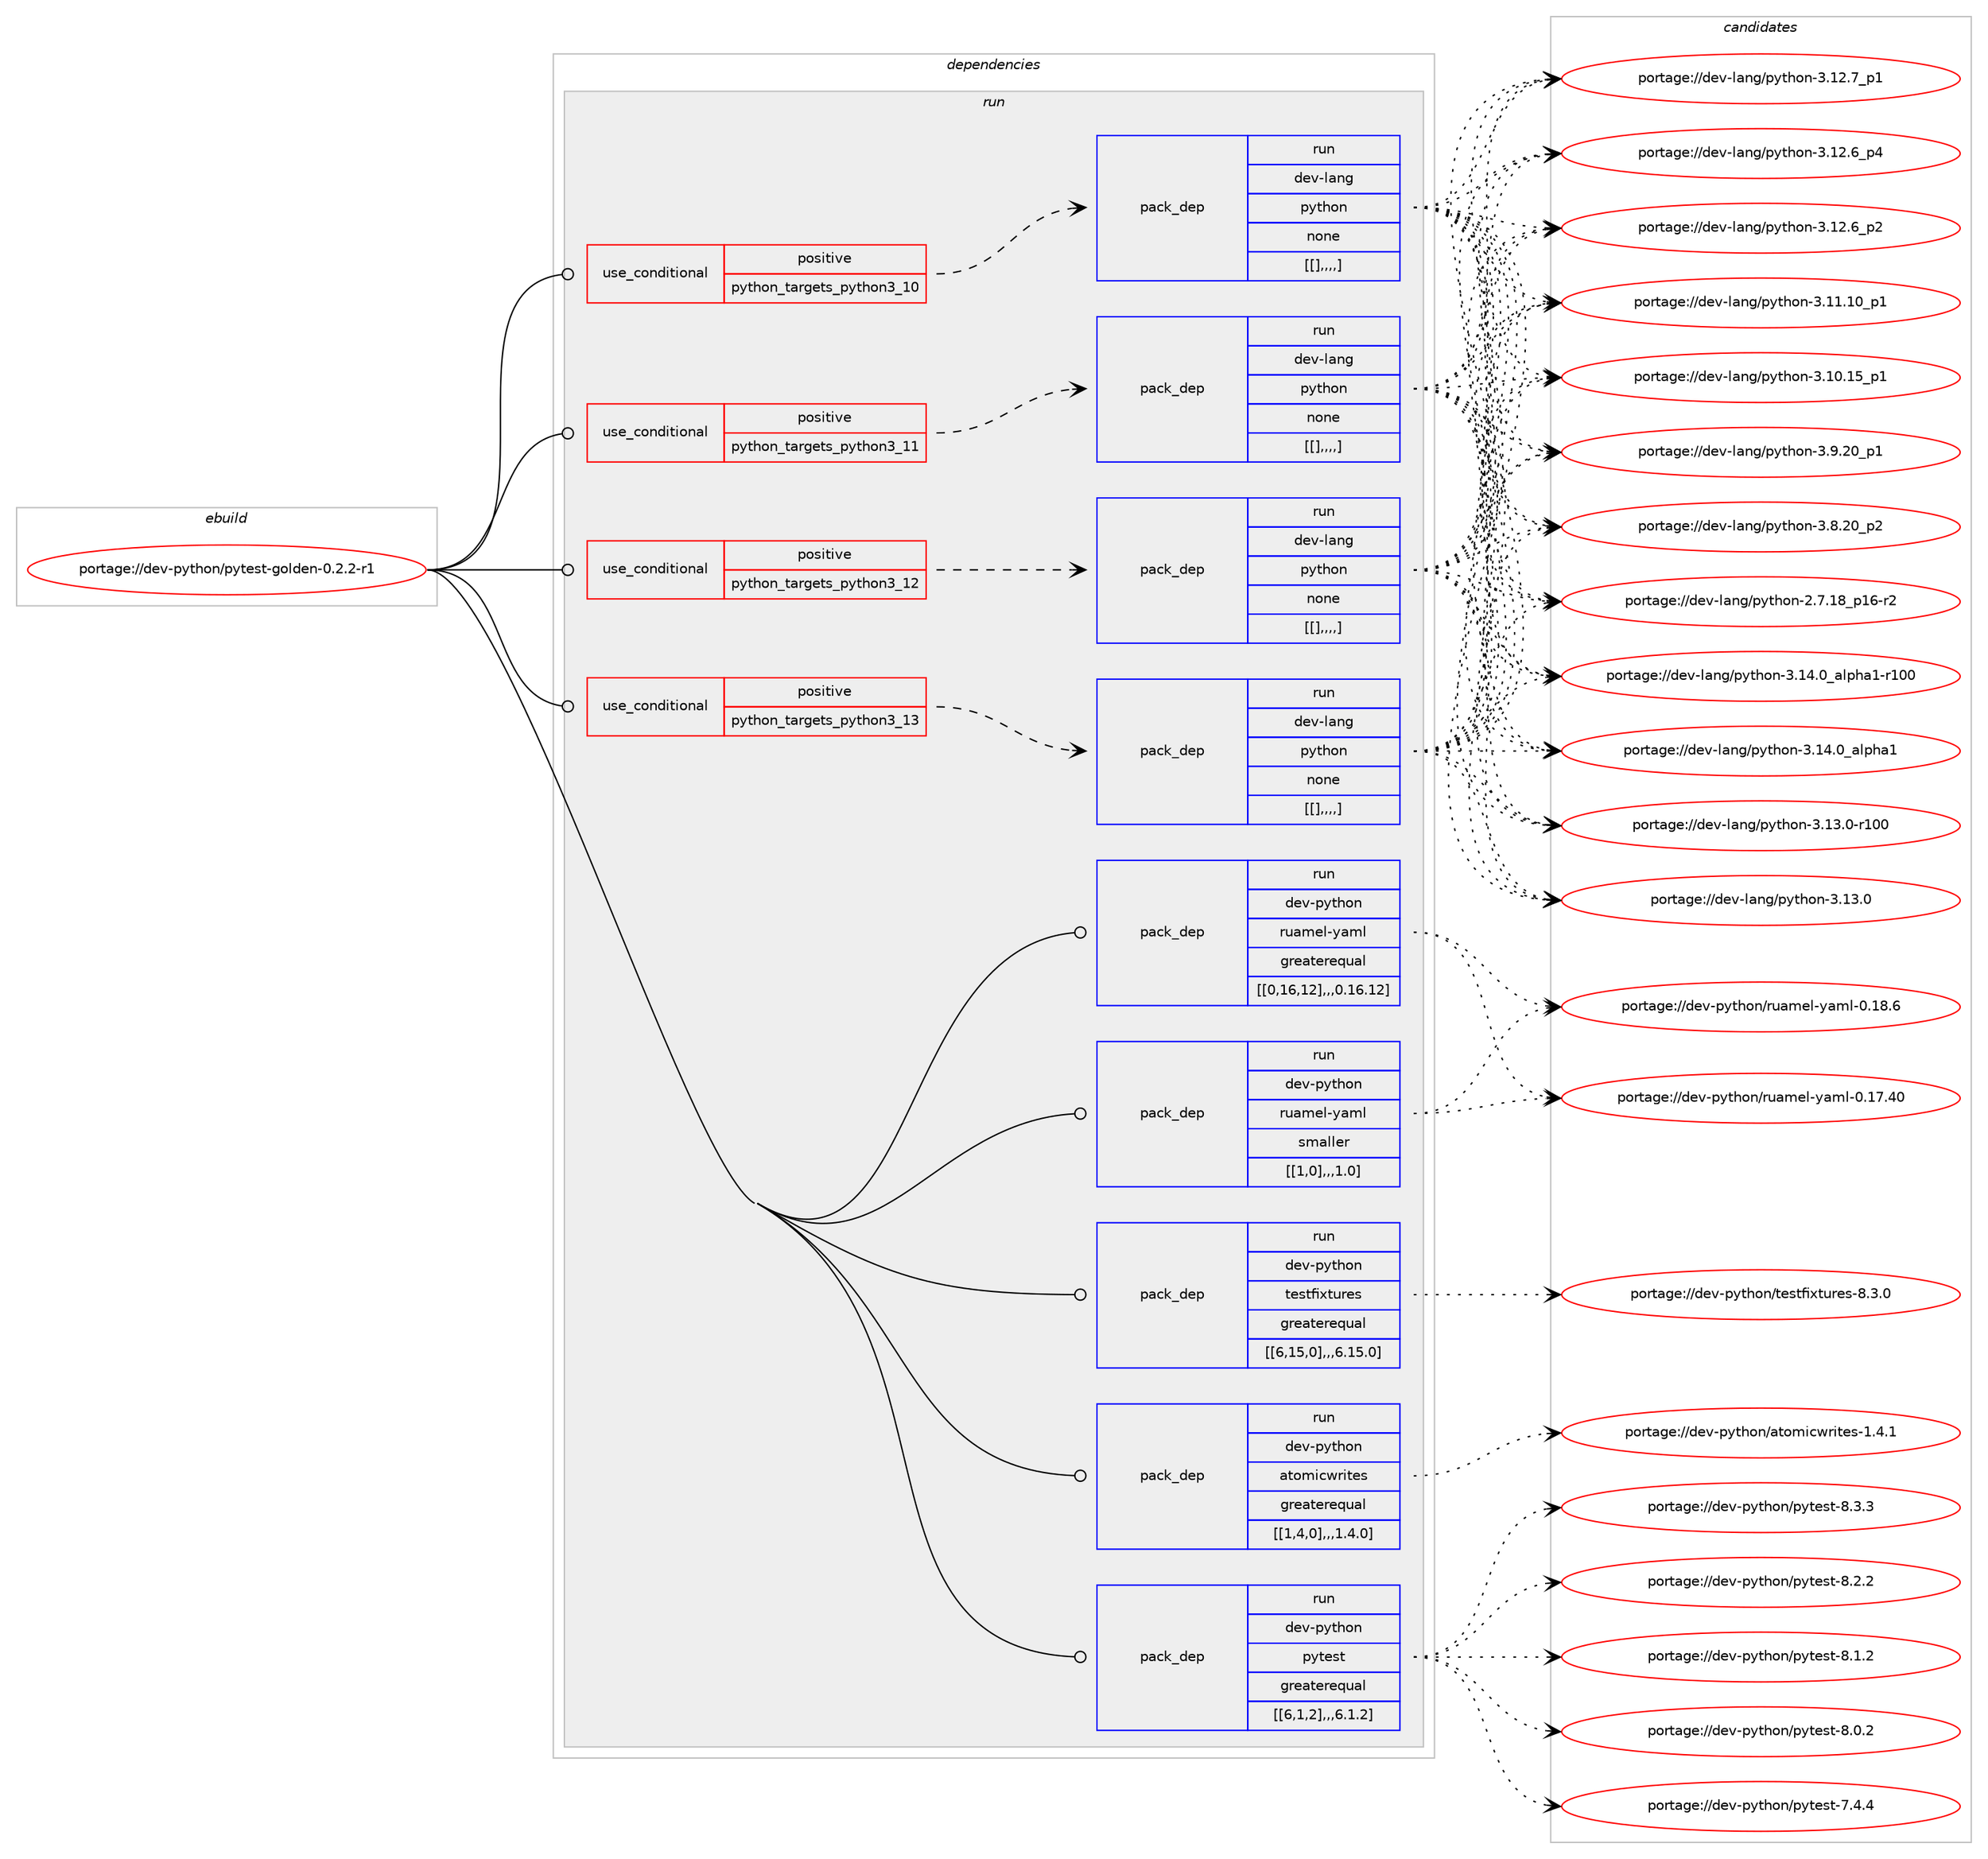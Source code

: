 digraph prolog {

# *************
# Graph options
# *************

newrank=true;
concentrate=true;
compound=true;
graph [rankdir=LR,fontname=Helvetica,fontsize=10,ranksep=1.5];#, ranksep=2.5, nodesep=0.2];
edge  [arrowhead=vee];
node  [fontname=Helvetica,fontsize=10];

# **********
# The ebuild
# **********

subgraph cluster_leftcol {
color=gray;
label=<<i>ebuild</i>>;
id [label="portage://dev-python/pytest-golden-0.2.2-r1", color=red, width=4, href="../dev-python/pytest-golden-0.2.2-r1.svg"];
}

# ****************
# The dependencies
# ****************

subgraph cluster_midcol {
color=gray;
label=<<i>dependencies</i>>;
subgraph cluster_compile {
fillcolor="#eeeeee";
style=filled;
label=<<i>compile</i>>;
}
subgraph cluster_compileandrun {
fillcolor="#eeeeee";
style=filled;
label=<<i>compile and run</i>>;
}
subgraph cluster_run {
fillcolor="#eeeeee";
style=filled;
label=<<i>run</i>>;
subgraph cond40455 {
dependency165415 [label=<<TABLE BORDER="0" CELLBORDER="1" CELLSPACING="0" CELLPADDING="4"><TR><TD ROWSPAN="3" CELLPADDING="10">use_conditional</TD></TR><TR><TD>positive</TD></TR><TR><TD>python_targets_python3_10</TD></TR></TABLE>>, shape=none, color=red];
subgraph pack123641 {
dependency165464 [label=<<TABLE BORDER="0" CELLBORDER="1" CELLSPACING="0" CELLPADDING="4" WIDTH="220"><TR><TD ROWSPAN="6" CELLPADDING="30">pack_dep</TD></TR><TR><TD WIDTH="110">run</TD></TR><TR><TD>dev-lang</TD></TR><TR><TD>python</TD></TR><TR><TD>none</TD></TR><TR><TD>[[],,,,]</TD></TR></TABLE>>, shape=none, color=blue];
}
dependency165415:e -> dependency165464:w [weight=20,style="dashed",arrowhead="vee"];
}
id:e -> dependency165415:w [weight=20,style="solid",arrowhead="odot"];
subgraph cond40496 {
dependency165526 [label=<<TABLE BORDER="0" CELLBORDER="1" CELLSPACING="0" CELLPADDING="4"><TR><TD ROWSPAN="3" CELLPADDING="10">use_conditional</TD></TR><TR><TD>positive</TD></TR><TR><TD>python_targets_python3_11</TD></TR></TABLE>>, shape=none, color=red];
subgraph pack123695 {
dependency165548 [label=<<TABLE BORDER="0" CELLBORDER="1" CELLSPACING="0" CELLPADDING="4" WIDTH="220"><TR><TD ROWSPAN="6" CELLPADDING="30">pack_dep</TD></TR><TR><TD WIDTH="110">run</TD></TR><TR><TD>dev-lang</TD></TR><TR><TD>python</TD></TR><TR><TD>none</TD></TR><TR><TD>[[],,,,]</TD></TR></TABLE>>, shape=none, color=blue];
}
dependency165526:e -> dependency165548:w [weight=20,style="dashed",arrowhead="vee"];
}
id:e -> dependency165526:w [weight=20,style="solid",arrowhead="odot"];
subgraph cond40518 {
dependency165593 [label=<<TABLE BORDER="0" CELLBORDER="1" CELLSPACING="0" CELLPADDING="4"><TR><TD ROWSPAN="3" CELLPADDING="10">use_conditional</TD></TR><TR><TD>positive</TD></TR><TR><TD>python_targets_python3_12</TD></TR></TABLE>>, shape=none, color=red];
subgraph pack123735 {
dependency165614 [label=<<TABLE BORDER="0" CELLBORDER="1" CELLSPACING="0" CELLPADDING="4" WIDTH="220"><TR><TD ROWSPAN="6" CELLPADDING="30">pack_dep</TD></TR><TR><TD WIDTH="110">run</TD></TR><TR><TD>dev-lang</TD></TR><TR><TD>python</TD></TR><TR><TD>none</TD></TR><TR><TD>[[],,,,]</TD></TR></TABLE>>, shape=none, color=blue];
}
dependency165593:e -> dependency165614:w [weight=20,style="dashed",arrowhead="vee"];
}
id:e -> dependency165593:w [weight=20,style="solid",arrowhead="odot"];
subgraph cond40552 {
dependency165661 [label=<<TABLE BORDER="0" CELLBORDER="1" CELLSPACING="0" CELLPADDING="4"><TR><TD ROWSPAN="3" CELLPADDING="10">use_conditional</TD></TR><TR><TD>positive</TD></TR><TR><TD>python_targets_python3_13</TD></TR></TABLE>>, shape=none, color=red];
subgraph pack123773 {
dependency165666 [label=<<TABLE BORDER="0" CELLBORDER="1" CELLSPACING="0" CELLPADDING="4" WIDTH="220"><TR><TD ROWSPAN="6" CELLPADDING="30">pack_dep</TD></TR><TR><TD WIDTH="110">run</TD></TR><TR><TD>dev-lang</TD></TR><TR><TD>python</TD></TR><TR><TD>none</TD></TR><TR><TD>[[],,,,]</TD></TR></TABLE>>, shape=none, color=blue];
}
dependency165661:e -> dependency165666:w [weight=20,style="dashed",arrowhead="vee"];
}
id:e -> dependency165661:w [weight=20,style="solid",arrowhead="odot"];
subgraph pack123778 {
dependency165761 [label=<<TABLE BORDER="0" CELLBORDER="1" CELLSPACING="0" CELLPADDING="4" WIDTH="220"><TR><TD ROWSPAN="6" CELLPADDING="30">pack_dep</TD></TR><TR><TD WIDTH="110">run</TD></TR><TR><TD>dev-python</TD></TR><TR><TD>atomicwrites</TD></TR><TR><TD>greaterequal</TD></TR><TR><TD>[[1,4,0],,,1.4.0]</TD></TR></TABLE>>, shape=none, color=blue];
}
id:e -> dependency165761:w [weight=20,style="solid",arrowhead="odot"];
subgraph pack123854 {
dependency165786 [label=<<TABLE BORDER="0" CELLBORDER="1" CELLSPACING="0" CELLPADDING="4" WIDTH="220"><TR><TD ROWSPAN="6" CELLPADDING="30">pack_dep</TD></TR><TR><TD WIDTH="110">run</TD></TR><TR><TD>dev-python</TD></TR><TR><TD>pytest</TD></TR><TR><TD>greaterequal</TD></TR><TR><TD>[[6,1,2],,,6.1.2]</TD></TR></TABLE>>, shape=none, color=blue];
}
id:e -> dependency165786:w [weight=20,style="solid",arrowhead="odot"];
subgraph pack123857 {
dependency165794 [label=<<TABLE BORDER="0" CELLBORDER="1" CELLSPACING="0" CELLPADDING="4" WIDTH="220"><TR><TD ROWSPAN="6" CELLPADDING="30">pack_dep</TD></TR><TR><TD WIDTH="110">run</TD></TR><TR><TD>dev-python</TD></TR><TR><TD>ruamel-yaml</TD></TR><TR><TD>greaterequal</TD></TR><TR><TD>[[0,16,12],,,0.16.12]</TD></TR></TABLE>>, shape=none, color=blue];
}
id:e -> dependency165794:w [weight=20,style="solid",arrowhead="odot"];
subgraph pack123862 {
dependency165824 [label=<<TABLE BORDER="0" CELLBORDER="1" CELLSPACING="0" CELLPADDING="4" WIDTH="220"><TR><TD ROWSPAN="6" CELLPADDING="30">pack_dep</TD></TR><TR><TD WIDTH="110">run</TD></TR><TR><TD>dev-python</TD></TR><TR><TD>ruamel-yaml</TD></TR><TR><TD>smaller</TD></TR><TR><TD>[[1,0],,,1.0]</TD></TR></TABLE>>, shape=none, color=blue];
}
id:e -> dependency165824:w [weight=20,style="solid",arrowhead="odot"];
subgraph pack123882 {
dependency165827 [label=<<TABLE BORDER="0" CELLBORDER="1" CELLSPACING="0" CELLPADDING="4" WIDTH="220"><TR><TD ROWSPAN="6" CELLPADDING="30">pack_dep</TD></TR><TR><TD WIDTH="110">run</TD></TR><TR><TD>dev-python</TD></TR><TR><TD>testfixtures</TD></TR><TR><TD>greaterequal</TD></TR><TR><TD>[[6,15,0],,,6.15.0]</TD></TR></TABLE>>, shape=none, color=blue];
}
id:e -> dependency165827:w [weight=20,style="solid",arrowhead="odot"];
}
}

# **************
# The candidates
# **************

subgraph cluster_choices {
rank=same;
color=gray;
label=<<i>candidates</i>>;

subgraph choice123581 {
color=black;
nodesep=1;
choice100101118451089711010347112121116104111110455146495246489597108112104974945114494848 [label="portage://dev-lang/python-3.14.0_alpha1-r100", color=red, width=4,href="../dev-lang/python-3.14.0_alpha1-r100.svg"];
choice1001011184510897110103471121211161041111104551464952464895971081121049749 [label="portage://dev-lang/python-3.14.0_alpha1", color=red, width=4,href="../dev-lang/python-3.14.0_alpha1.svg"];
choice1001011184510897110103471121211161041111104551464951464845114494848 [label="portage://dev-lang/python-3.13.0-r100", color=red, width=4,href="../dev-lang/python-3.13.0-r100.svg"];
choice10010111845108971101034711212111610411111045514649514648 [label="portage://dev-lang/python-3.13.0", color=red, width=4,href="../dev-lang/python-3.13.0.svg"];
choice100101118451089711010347112121116104111110455146495046559511249 [label="portage://dev-lang/python-3.12.7_p1", color=red, width=4,href="../dev-lang/python-3.12.7_p1.svg"];
choice100101118451089711010347112121116104111110455146495046549511252 [label="portage://dev-lang/python-3.12.6_p4", color=red, width=4,href="../dev-lang/python-3.12.6_p4.svg"];
choice100101118451089711010347112121116104111110455146495046549511250 [label="portage://dev-lang/python-3.12.6_p2", color=red, width=4,href="../dev-lang/python-3.12.6_p2.svg"];
choice10010111845108971101034711212111610411111045514649494649489511249 [label="portage://dev-lang/python-3.11.10_p1", color=red, width=4,href="../dev-lang/python-3.11.10_p1.svg"];
choice10010111845108971101034711212111610411111045514649484649539511249 [label="portage://dev-lang/python-3.10.15_p1", color=red, width=4,href="../dev-lang/python-3.10.15_p1.svg"];
choice100101118451089711010347112121116104111110455146574650489511249 [label="portage://dev-lang/python-3.9.20_p1", color=red, width=4,href="../dev-lang/python-3.9.20_p1.svg"];
choice100101118451089711010347112121116104111110455146564650489511250 [label="portage://dev-lang/python-3.8.20_p2", color=red, width=4,href="../dev-lang/python-3.8.20_p2.svg"];
choice100101118451089711010347112121116104111110455046554649569511249544511450 [label="portage://dev-lang/python-2.7.18_p16-r2", color=red, width=4,href="../dev-lang/python-2.7.18_p16-r2.svg"];
dependency165464:e -> choice100101118451089711010347112121116104111110455146495246489597108112104974945114494848:w [style=dotted,weight="100"];
dependency165464:e -> choice1001011184510897110103471121211161041111104551464952464895971081121049749:w [style=dotted,weight="100"];
dependency165464:e -> choice1001011184510897110103471121211161041111104551464951464845114494848:w [style=dotted,weight="100"];
dependency165464:e -> choice10010111845108971101034711212111610411111045514649514648:w [style=dotted,weight="100"];
dependency165464:e -> choice100101118451089711010347112121116104111110455146495046559511249:w [style=dotted,weight="100"];
dependency165464:e -> choice100101118451089711010347112121116104111110455146495046549511252:w [style=dotted,weight="100"];
dependency165464:e -> choice100101118451089711010347112121116104111110455146495046549511250:w [style=dotted,weight="100"];
dependency165464:e -> choice10010111845108971101034711212111610411111045514649494649489511249:w [style=dotted,weight="100"];
dependency165464:e -> choice10010111845108971101034711212111610411111045514649484649539511249:w [style=dotted,weight="100"];
dependency165464:e -> choice100101118451089711010347112121116104111110455146574650489511249:w [style=dotted,weight="100"];
dependency165464:e -> choice100101118451089711010347112121116104111110455146564650489511250:w [style=dotted,weight="100"];
dependency165464:e -> choice100101118451089711010347112121116104111110455046554649569511249544511450:w [style=dotted,weight="100"];
}
subgraph choice123635 {
color=black;
nodesep=1;
choice100101118451089711010347112121116104111110455146495246489597108112104974945114494848 [label="portage://dev-lang/python-3.14.0_alpha1-r100", color=red, width=4,href="../dev-lang/python-3.14.0_alpha1-r100.svg"];
choice1001011184510897110103471121211161041111104551464952464895971081121049749 [label="portage://dev-lang/python-3.14.0_alpha1", color=red, width=4,href="../dev-lang/python-3.14.0_alpha1.svg"];
choice1001011184510897110103471121211161041111104551464951464845114494848 [label="portage://dev-lang/python-3.13.0-r100", color=red, width=4,href="../dev-lang/python-3.13.0-r100.svg"];
choice10010111845108971101034711212111610411111045514649514648 [label="portage://dev-lang/python-3.13.0", color=red, width=4,href="../dev-lang/python-3.13.0.svg"];
choice100101118451089711010347112121116104111110455146495046559511249 [label="portage://dev-lang/python-3.12.7_p1", color=red, width=4,href="../dev-lang/python-3.12.7_p1.svg"];
choice100101118451089711010347112121116104111110455146495046549511252 [label="portage://dev-lang/python-3.12.6_p4", color=red, width=4,href="../dev-lang/python-3.12.6_p4.svg"];
choice100101118451089711010347112121116104111110455146495046549511250 [label="portage://dev-lang/python-3.12.6_p2", color=red, width=4,href="../dev-lang/python-3.12.6_p2.svg"];
choice10010111845108971101034711212111610411111045514649494649489511249 [label="portage://dev-lang/python-3.11.10_p1", color=red, width=4,href="../dev-lang/python-3.11.10_p1.svg"];
choice10010111845108971101034711212111610411111045514649484649539511249 [label="portage://dev-lang/python-3.10.15_p1", color=red, width=4,href="../dev-lang/python-3.10.15_p1.svg"];
choice100101118451089711010347112121116104111110455146574650489511249 [label="portage://dev-lang/python-3.9.20_p1", color=red, width=4,href="../dev-lang/python-3.9.20_p1.svg"];
choice100101118451089711010347112121116104111110455146564650489511250 [label="portage://dev-lang/python-3.8.20_p2", color=red, width=4,href="../dev-lang/python-3.8.20_p2.svg"];
choice100101118451089711010347112121116104111110455046554649569511249544511450 [label="portage://dev-lang/python-2.7.18_p16-r2", color=red, width=4,href="../dev-lang/python-2.7.18_p16-r2.svg"];
dependency165548:e -> choice100101118451089711010347112121116104111110455146495246489597108112104974945114494848:w [style=dotted,weight="100"];
dependency165548:e -> choice1001011184510897110103471121211161041111104551464952464895971081121049749:w [style=dotted,weight="100"];
dependency165548:e -> choice1001011184510897110103471121211161041111104551464951464845114494848:w [style=dotted,weight="100"];
dependency165548:e -> choice10010111845108971101034711212111610411111045514649514648:w [style=dotted,weight="100"];
dependency165548:e -> choice100101118451089711010347112121116104111110455146495046559511249:w [style=dotted,weight="100"];
dependency165548:e -> choice100101118451089711010347112121116104111110455146495046549511252:w [style=dotted,weight="100"];
dependency165548:e -> choice100101118451089711010347112121116104111110455146495046549511250:w [style=dotted,weight="100"];
dependency165548:e -> choice10010111845108971101034711212111610411111045514649494649489511249:w [style=dotted,weight="100"];
dependency165548:e -> choice10010111845108971101034711212111610411111045514649484649539511249:w [style=dotted,weight="100"];
dependency165548:e -> choice100101118451089711010347112121116104111110455146574650489511249:w [style=dotted,weight="100"];
dependency165548:e -> choice100101118451089711010347112121116104111110455146564650489511250:w [style=dotted,weight="100"];
dependency165548:e -> choice100101118451089711010347112121116104111110455046554649569511249544511450:w [style=dotted,weight="100"];
}
subgraph choice123655 {
color=black;
nodesep=1;
choice100101118451089711010347112121116104111110455146495246489597108112104974945114494848 [label="portage://dev-lang/python-3.14.0_alpha1-r100", color=red, width=4,href="../dev-lang/python-3.14.0_alpha1-r100.svg"];
choice1001011184510897110103471121211161041111104551464952464895971081121049749 [label="portage://dev-lang/python-3.14.0_alpha1", color=red, width=4,href="../dev-lang/python-3.14.0_alpha1.svg"];
choice1001011184510897110103471121211161041111104551464951464845114494848 [label="portage://dev-lang/python-3.13.0-r100", color=red, width=4,href="../dev-lang/python-3.13.0-r100.svg"];
choice10010111845108971101034711212111610411111045514649514648 [label="portage://dev-lang/python-3.13.0", color=red, width=4,href="../dev-lang/python-3.13.0.svg"];
choice100101118451089711010347112121116104111110455146495046559511249 [label="portage://dev-lang/python-3.12.7_p1", color=red, width=4,href="../dev-lang/python-3.12.7_p1.svg"];
choice100101118451089711010347112121116104111110455146495046549511252 [label="portage://dev-lang/python-3.12.6_p4", color=red, width=4,href="../dev-lang/python-3.12.6_p4.svg"];
choice100101118451089711010347112121116104111110455146495046549511250 [label="portage://dev-lang/python-3.12.6_p2", color=red, width=4,href="../dev-lang/python-3.12.6_p2.svg"];
choice10010111845108971101034711212111610411111045514649494649489511249 [label="portage://dev-lang/python-3.11.10_p1", color=red, width=4,href="../dev-lang/python-3.11.10_p1.svg"];
choice10010111845108971101034711212111610411111045514649484649539511249 [label="portage://dev-lang/python-3.10.15_p1", color=red, width=4,href="../dev-lang/python-3.10.15_p1.svg"];
choice100101118451089711010347112121116104111110455146574650489511249 [label="portage://dev-lang/python-3.9.20_p1", color=red, width=4,href="../dev-lang/python-3.9.20_p1.svg"];
choice100101118451089711010347112121116104111110455146564650489511250 [label="portage://dev-lang/python-3.8.20_p2", color=red, width=4,href="../dev-lang/python-3.8.20_p2.svg"];
choice100101118451089711010347112121116104111110455046554649569511249544511450 [label="portage://dev-lang/python-2.7.18_p16-r2", color=red, width=4,href="../dev-lang/python-2.7.18_p16-r2.svg"];
dependency165614:e -> choice100101118451089711010347112121116104111110455146495246489597108112104974945114494848:w [style=dotted,weight="100"];
dependency165614:e -> choice1001011184510897110103471121211161041111104551464952464895971081121049749:w [style=dotted,weight="100"];
dependency165614:e -> choice1001011184510897110103471121211161041111104551464951464845114494848:w [style=dotted,weight="100"];
dependency165614:e -> choice10010111845108971101034711212111610411111045514649514648:w [style=dotted,weight="100"];
dependency165614:e -> choice100101118451089711010347112121116104111110455146495046559511249:w [style=dotted,weight="100"];
dependency165614:e -> choice100101118451089711010347112121116104111110455146495046549511252:w [style=dotted,weight="100"];
dependency165614:e -> choice100101118451089711010347112121116104111110455146495046549511250:w [style=dotted,weight="100"];
dependency165614:e -> choice10010111845108971101034711212111610411111045514649494649489511249:w [style=dotted,weight="100"];
dependency165614:e -> choice10010111845108971101034711212111610411111045514649484649539511249:w [style=dotted,weight="100"];
dependency165614:e -> choice100101118451089711010347112121116104111110455146574650489511249:w [style=dotted,weight="100"];
dependency165614:e -> choice100101118451089711010347112121116104111110455146564650489511250:w [style=dotted,weight="100"];
dependency165614:e -> choice100101118451089711010347112121116104111110455046554649569511249544511450:w [style=dotted,weight="100"];
}
subgraph choice123668 {
color=black;
nodesep=1;
choice100101118451089711010347112121116104111110455146495246489597108112104974945114494848 [label="portage://dev-lang/python-3.14.0_alpha1-r100", color=red, width=4,href="../dev-lang/python-3.14.0_alpha1-r100.svg"];
choice1001011184510897110103471121211161041111104551464952464895971081121049749 [label="portage://dev-lang/python-3.14.0_alpha1", color=red, width=4,href="../dev-lang/python-3.14.0_alpha1.svg"];
choice1001011184510897110103471121211161041111104551464951464845114494848 [label="portage://dev-lang/python-3.13.0-r100", color=red, width=4,href="../dev-lang/python-3.13.0-r100.svg"];
choice10010111845108971101034711212111610411111045514649514648 [label="portage://dev-lang/python-3.13.0", color=red, width=4,href="../dev-lang/python-3.13.0.svg"];
choice100101118451089711010347112121116104111110455146495046559511249 [label="portage://dev-lang/python-3.12.7_p1", color=red, width=4,href="../dev-lang/python-3.12.7_p1.svg"];
choice100101118451089711010347112121116104111110455146495046549511252 [label="portage://dev-lang/python-3.12.6_p4", color=red, width=4,href="../dev-lang/python-3.12.6_p4.svg"];
choice100101118451089711010347112121116104111110455146495046549511250 [label="portage://dev-lang/python-3.12.6_p2", color=red, width=4,href="../dev-lang/python-3.12.6_p2.svg"];
choice10010111845108971101034711212111610411111045514649494649489511249 [label="portage://dev-lang/python-3.11.10_p1", color=red, width=4,href="../dev-lang/python-3.11.10_p1.svg"];
choice10010111845108971101034711212111610411111045514649484649539511249 [label="portage://dev-lang/python-3.10.15_p1", color=red, width=4,href="../dev-lang/python-3.10.15_p1.svg"];
choice100101118451089711010347112121116104111110455146574650489511249 [label="portage://dev-lang/python-3.9.20_p1", color=red, width=4,href="../dev-lang/python-3.9.20_p1.svg"];
choice100101118451089711010347112121116104111110455146564650489511250 [label="portage://dev-lang/python-3.8.20_p2", color=red, width=4,href="../dev-lang/python-3.8.20_p2.svg"];
choice100101118451089711010347112121116104111110455046554649569511249544511450 [label="portage://dev-lang/python-2.7.18_p16-r2", color=red, width=4,href="../dev-lang/python-2.7.18_p16-r2.svg"];
dependency165666:e -> choice100101118451089711010347112121116104111110455146495246489597108112104974945114494848:w [style=dotted,weight="100"];
dependency165666:e -> choice1001011184510897110103471121211161041111104551464952464895971081121049749:w [style=dotted,weight="100"];
dependency165666:e -> choice1001011184510897110103471121211161041111104551464951464845114494848:w [style=dotted,weight="100"];
dependency165666:e -> choice10010111845108971101034711212111610411111045514649514648:w [style=dotted,weight="100"];
dependency165666:e -> choice100101118451089711010347112121116104111110455146495046559511249:w [style=dotted,weight="100"];
dependency165666:e -> choice100101118451089711010347112121116104111110455146495046549511252:w [style=dotted,weight="100"];
dependency165666:e -> choice100101118451089711010347112121116104111110455146495046549511250:w [style=dotted,weight="100"];
dependency165666:e -> choice10010111845108971101034711212111610411111045514649494649489511249:w [style=dotted,weight="100"];
dependency165666:e -> choice10010111845108971101034711212111610411111045514649484649539511249:w [style=dotted,weight="100"];
dependency165666:e -> choice100101118451089711010347112121116104111110455146574650489511249:w [style=dotted,weight="100"];
dependency165666:e -> choice100101118451089711010347112121116104111110455146564650489511250:w [style=dotted,weight="100"];
dependency165666:e -> choice100101118451089711010347112121116104111110455046554649569511249544511450:w [style=dotted,weight="100"];
}
subgraph choice123688 {
color=black;
nodesep=1;
choice10010111845112121116104111110479711611110910599119114105116101115454946524649 [label="portage://dev-python/atomicwrites-1.4.1", color=red, width=4,href="../dev-python/atomicwrites-1.4.1.svg"];
dependency165761:e -> choice10010111845112121116104111110479711611110910599119114105116101115454946524649:w [style=dotted,weight="100"];
}
subgraph choice123722 {
color=black;
nodesep=1;
choice1001011184511212111610411111047112121116101115116455646514651 [label="portage://dev-python/pytest-8.3.3", color=red, width=4,href="../dev-python/pytest-8.3.3.svg"];
choice1001011184511212111610411111047112121116101115116455646504650 [label="portage://dev-python/pytest-8.2.2", color=red, width=4,href="../dev-python/pytest-8.2.2.svg"];
choice1001011184511212111610411111047112121116101115116455646494650 [label="portage://dev-python/pytest-8.1.2", color=red, width=4,href="../dev-python/pytest-8.1.2.svg"];
choice1001011184511212111610411111047112121116101115116455646484650 [label="portage://dev-python/pytest-8.0.2", color=red, width=4,href="../dev-python/pytest-8.0.2.svg"];
choice1001011184511212111610411111047112121116101115116455546524652 [label="portage://dev-python/pytest-7.4.4", color=red, width=4,href="../dev-python/pytest-7.4.4.svg"];
dependency165786:e -> choice1001011184511212111610411111047112121116101115116455646514651:w [style=dotted,weight="100"];
dependency165786:e -> choice1001011184511212111610411111047112121116101115116455646504650:w [style=dotted,weight="100"];
dependency165786:e -> choice1001011184511212111610411111047112121116101115116455646494650:w [style=dotted,weight="100"];
dependency165786:e -> choice1001011184511212111610411111047112121116101115116455646484650:w [style=dotted,weight="100"];
dependency165786:e -> choice1001011184511212111610411111047112121116101115116455546524652:w [style=dotted,weight="100"];
}
subgraph choice123726 {
color=black;
nodesep=1;
choice100101118451121211161041111104711411797109101108451219710910845484649564654 [label="portage://dev-python/ruamel-yaml-0.18.6", color=red, width=4,href="../dev-python/ruamel-yaml-0.18.6.svg"];
choice10010111845112121116104111110471141179710910110845121971091084548464955465248 [label="portage://dev-python/ruamel-yaml-0.17.40", color=red, width=4,href="../dev-python/ruamel-yaml-0.17.40.svg"];
dependency165794:e -> choice100101118451121211161041111104711411797109101108451219710910845484649564654:w [style=dotted,weight="100"];
dependency165794:e -> choice10010111845112121116104111110471141179710910110845121971091084548464955465248:w [style=dotted,weight="100"];
}
subgraph choice123729 {
color=black;
nodesep=1;
choice100101118451121211161041111104711411797109101108451219710910845484649564654 [label="portage://dev-python/ruamel-yaml-0.18.6", color=red, width=4,href="../dev-python/ruamel-yaml-0.18.6.svg"];
choice10010111845112121116104111110471141179710910110845121971091084548464955465248 [label="portage://dev-python/ruamel-yaml-0.17.40", color=red, width=4,href="../dev-python/ruamel-yaml-0.17.40.svg"];
dependency165824:e -> choice100101118451121211161041111104711411797109101108451219710910845484649564654:w [style=dotted,weight="100"];
dependency165824:e -> choice10010111845112121116104111110471141179710910110845121971091084548464955465248:w [style=dotted,weight="100"];
}
subgraph choice123749 {
color=black;
nodesep=1;
choice1001011184511212111610411111047116101115116102105120116117114101115455646514648 [label="portage://dev-python/testfixtures-8.3.0", color=red, width=4,href="../dev-python/testfixtures-8.3.0.svg"];
dependency165827:e -> choice1001011184511212111610411111047116101115116102105120116117114101115455646514648:w [style=dotted,weight="100"];
}
}

}
